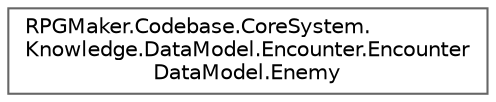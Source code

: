 digraph "クラス階層図"
{
 // LATEX_PDF_SIZE
  bgcolor="transparent";
  edge [fontname=Helvetica,fontsize=10,labelfontname=Helvetica,labelfontsize=10];
  node [fontname=Helvetica,fontsize=10,shape=box,height=0.2,width=0.4];
  rankdir="LR";
  Node0 [id="Node000000",label="RPGMaker.Codebase.CoreSystem.\lKnowledge.DataModel.Encounter.Encounter\lDataModel.Enemy",height=0.2,width=0.4,color="grey40", fillcolor="white", style="filled",URL="$d8/d25/class_r_p_g_maker_1_1_codebase_1_1_core_system_1_1_knowledge_1_1_data_model_1_1_encounter_1_1_encounter_data_model_1_1_enemy.html",tooltip=" "];
}
